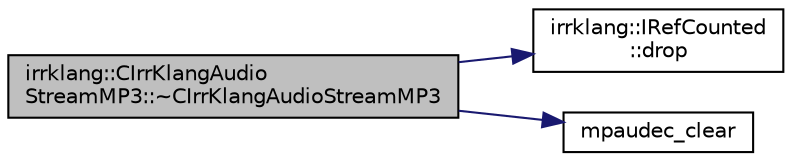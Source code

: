 digraph "irrklang::CIrrKlangAudioStreamMP3::~CIrrKlangAudioStreamMP3"
{
  bgcolor="transparent";
  edge [fontname="Helvetica",fontsize="10",labelfontname="Helvetica",labelfontsize="10"];
  node [fontname="Helvetica",fontsize="10",shape=record];
  rankdir="LR";
  Node1 [label="irrklang::CIrrKlangAudio\lStreamMP3::~CIrrKlangAudioStreamMP3",height=0.2,width=0.4,color="black", fillcolor="grey75", style="filled", fontcolor="black"];
  Node1 -> Node2 [color="midnightblue",fontsize="10",style="solid",fontname="Helvetica"];
  Node2 [label="irrklang::IRefCounted\l::drop",height=0.2,width=0.4,color="black",URL="$classirrklang_1_1IRefCounted.html#a869fe3adc6e49e8da105e95837a565b1",tooltip="When you receive an object in irrKlang (for example an ISound using play2D() or play3D()), and you no longer need the object, you have to call drop(). "];
  Node1 -> Node3 [color="midnightblue",fontsize="10",style="solid",fontname="Helvetica"];
  Node3 [label="mpaudec_clear",height=0.2,width=0.4,color="black",URL="$mpaudec_8c.html#ab0a860386211b1374764b470cc56129b"];
}
